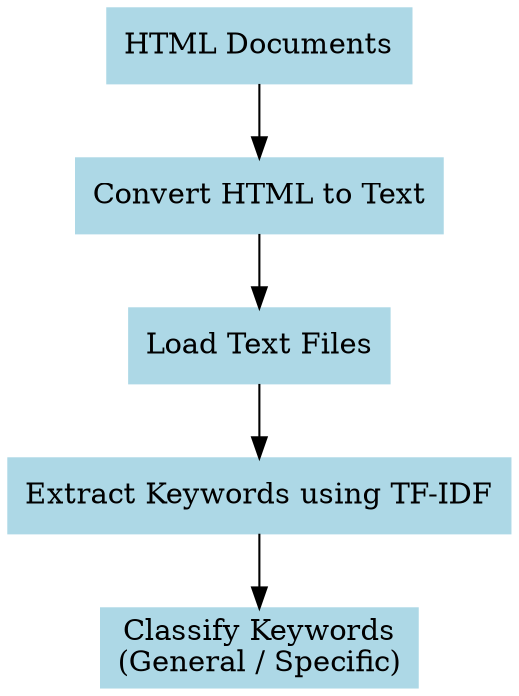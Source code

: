digraph KeywordExtractionWorkflow {
    rankdir=TB;  // Top to Bottom layout
    node [shape=box, style=filled, color=lightblue];

    // Nodes
    A [label="HTML Documents"];
    B [label="Convert HTML to Text"];
    C [label="Load Text Files"];
    D [label="Extract Keywords using TF-IDF"];
    E [label="Classify Keywords\n(General / Specific)"];
    
    // Edges
    A -> B -> C -> D -> E;
}
